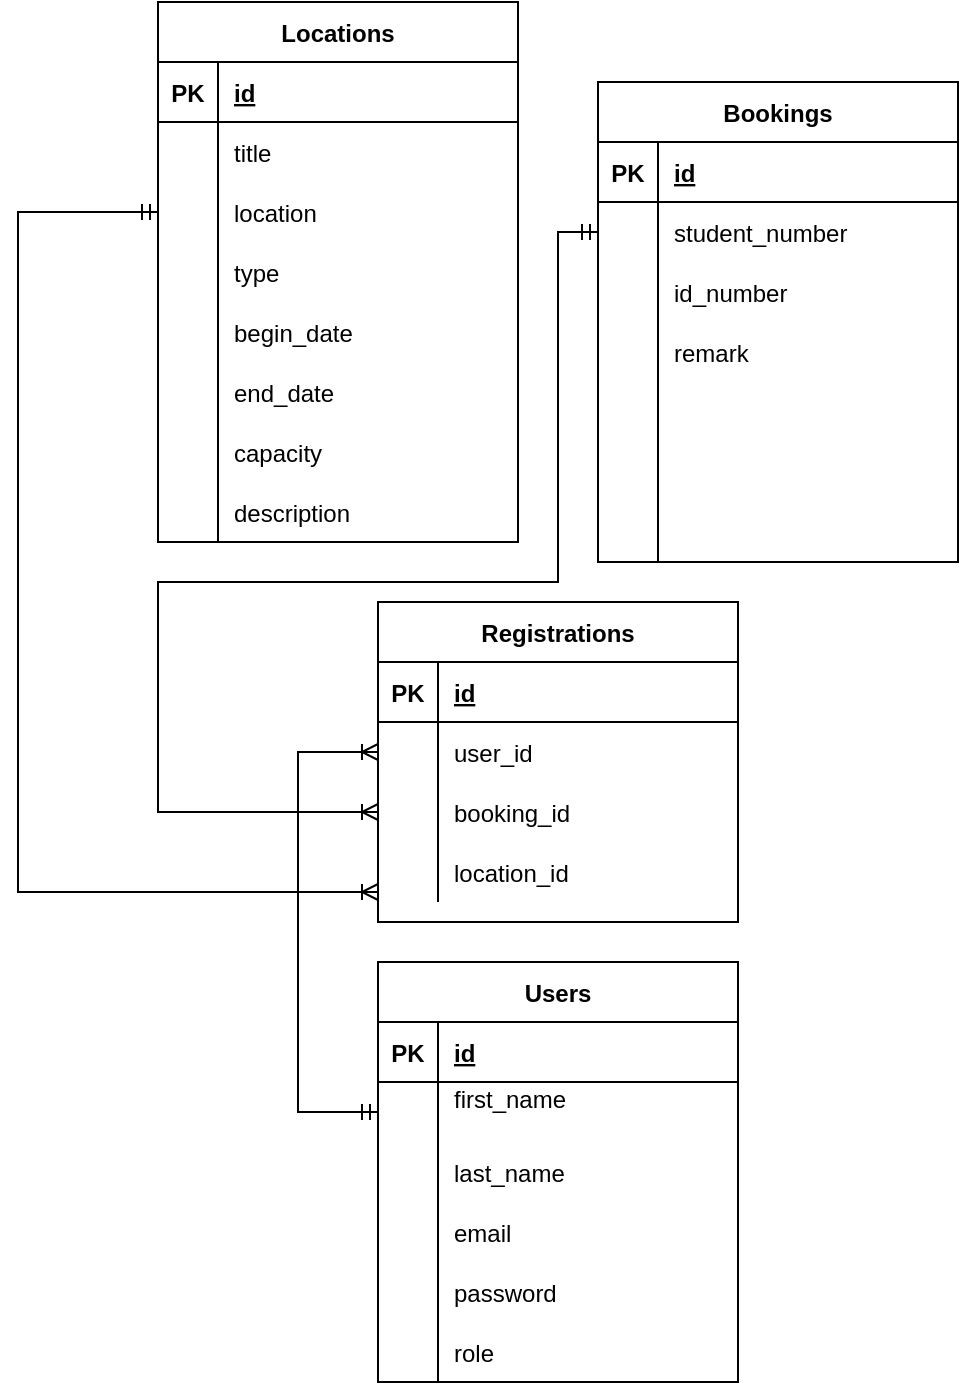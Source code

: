 <mxfile version="18.0.5" type="device"><diagram id="2ybj7rIigeJSyMYWJqAe" name="Page-1"><mxGraphModel dx="1413" dy="1885" grid="1" gridSize="10" guides="1" tooltips="1" connect="1" arrows="1" fold="1" page="1" pageScale="1" pageWidth="827" pageHeight="1169" math="0" shadow="0"><root><mxCell id="0"/><mxCell id="1" parent="0"/><mxCell id="LWJN3xgCvD_RHCFol_4G-46" value="Users" style="shape=table;startSize=30;container=1;collapsible=1;childLayout=tableLayout;fixedRows=1;rowLines=0;fontStyle=1;align=center;resizeLast=1;rounded=0;" vertex="1" parent="1"><mxGeometry x="330" y="460" width="180" height="210" as="geometry"/></mxCell><mxCell id="LWJN3xgCvD_RHCFol_4G-47" value="" style="shape=tableRow;horizontal=0;startSize=0;swimlaneHead=0;swimlaneBody=0;fillColor=none;collapsible=0;dropTarget=0;points=[[0,0.5],[1,0.5]];portConstraint=eastwest;top=0;left=0;right=0;bottom=1;rounded=0;" vertex="1" parent="LWJN3xgCvD_RHCFol_4G-46"><mxGeometry y="30" width="180" height="30" as="geometry"/></mxCell><mxCell id="LWJN3xgCvD_RHCFol_4G-48" value="PK" style="shape=partialRectangle;connectable=0;fillColor=none;top=0;left=0;bottom=0;right=0;fontStyle=1;overflow=hidden;rounded=0;" vertex="1" parent="LWJN3xgCvD_RHCFol_4G-47"><mxGeometry width="30" height="30" as="geometry"><mxRectangle width="30" height="30" as="alternateBounds"/></mxGeometry></mxCell><mxCell id="LWJN3xgCvD_RHCFol_4G-49" value="id" style="shape=partialRectangle;connectable=0;fillColor=none;top=0;left=0;bottom=0;right=0;align=left;spacingLeft=6;fontStyle=5;overflow=hidden;rounded=0;" vertex="1" parent="LWJN3xgCvD_RHCFol_4G-47"><mxGeometry x="30" width="150" height="30" as="geometry"><mxRectangle width="150" height="30" as="alternateBounds"/></mxGeometry></mxCell><mxCell id="LWJN3xgCvD_RHCFol_4G-50" value="" style="shape=tableRow;horizontal=0;startSize=0;swimlaneHead=0;swimlaneBody=0;fillColor=none;collapsible=0;dropTarget=0;points=[[0,0.5],[1,0.5]];portConstraint=eastwest;top=0;left=0;right=0;bottom=0;rounded=0;" vertex="1" parent="LWJN3xgCvD_RHCFol_4G-46"><mxGeometry y="60" width="180" height="30" as="geometry"/></mxCell><mxCell id="LWJN3xgCvD_RHCFol_4G-51" value="" style="shape=partialRectangle;connectable=0;fillColor=none;top=0;left=0;bottom=0;right=0;editable=1;overflow=hidden;rounded=0;" vertex="1" parent="LWJN3xgCvD_RHCFol_4G-50"><mxGeometry width="30" height="30" as="geometry"><mxRectangle width="30" height="30" as="alternateBounds"/></mxGeometry></mxCell><mxCell id="LWJN3xgCvD_RHCFol_4G-52" value="first_name&#10;" style="shape=partialRectangle;connectable=0;fillColor=none;top=0;left=0;bottom=0;right=0;align=left;spacingLeft=6;overflow=hidden;rounded=0;" vertex="1" parent="LWJN3xgCvD_RHCFol_4G-50"><mxGeometry x="30" width="150" height="30" as="geometry"><mxRectangle width="150" height="30" as="alternateBounds"/></mxGeometry></mxCell><mxCell id="LWJN3xgCvD_RHCFol_4G-53" value="" style="shape=tableRow;horizontal=0;startSize=0;swimlaneHead=0;swimlaneBody=0;fillColor=none;collapsible=0;dropTarget=0;points=[[0,0.5],[1,0.5]];portConstraint=eastwest;top=0;left=0;right=0;bottom=0;rounded=0;" vertex="1" parent="LWJN3xgCvD_RHCFol_4G-46"><mxGeometry y="90" width="180" height="30" as="geometry"/></mxCell><mxCell id="LWJN3xgCvD_RHCFol_4G-54" value="" style="shape=partialRectangle;connectable=0;fillColor=none;top=0;left=0;bottom=0;right=0;editable=1;overflow=hidden;rounded=0;" vertex="1" parent="LWJN3xgCvD_RHCFol_4G-53"><mxGeometry width="30" height="30" as="geometry"><mxRectangle width="30" height="30" as="alternateBounds"/></mxGeometry></mxCell><mxCell id="LWJN3xgCvD_RHCFol_4G-55" value="last_name" style="shape=partialRectangle;connectable=0;fillColor=none;top=0;left=0;bottom=0;right=0;align=left;spacingLeft=6;overflow=hidden;rounded=0;" vertex="1" parent="LWJN3xgCvD_RHCFol_4G-53"><mxGeometry x="30" width="150" height="30" as="geometry"><mxRectangle width="150" height="30" as="alternateBounds"/></mxGeometry></mxCell><mxCell id="LWJN3xgCvD_RHCFol_4G-56" value="" style="shape=tableRow;horizontal=0;startSize=0;swimlaneHead=0;swimlaneBody=0;fillColor=none;collapsible=0;dropTarget=0;points=[[0,0.5],[1,0.5]];portConstraint=eastwest;top=0;left=0;right=0;bottom=0;rounded=0;" vertex="1" parent="LWJN3xgCvD_RHCFol_4G-46"><mxGeometry y="120" width="180" height="30" as="geometry"/></mxCell><mxCell id="LWJN3xgCvD_RHCFol_4G-57" value="" style="shape=partialRectangle;connectable=0;fillColor=none;top=0;left=0;bottom=0;right=0;editable=1;overflow=hidden;rounded=0;" vertex="1" parent="LWJN3xgCvD_RHCFol_4G-56"><mxGeometry width="30" height="30" as="geometry"><mxRectangle width="30" height="30" as="alternateBounds"/></mxGeometry></mxCell><mxCell id="LWJN3xgCvD_RHCFol_4G-58" value="email" style="shape=partialRectangle;connectable=0;fillColor=none;top=0;left=0;bottom=0;right=0;align=left;spacingLeft=6;overflow=hidden;rounded=0;" vertex="1" parent="LWJN3xgCvD_RHCFol_4G-56"><mxGeometry x="30" width="150" height="30" as="geometry"><mxRectangle width="150" height="30" as="alternateBounds"/></mxGeometry></mxCell><mxCell id="LWJN3xgCvD_RHCFol_4G-64" value="" style="shape=tableRow;horizontal=0;startSize=0;swimlaneHead=0;swimlaneBody=0;fillColor=none;collapsible=0;dropTarget=0;points=[[0,0.5],[1,0.5]];portConstraint=eastwest;top=0;left=0;right=0;bottom=0;rounded=0;" vertex="1" parent="LWJN3xgCvD_RHCFol_4G-46"><mxGeometry y="150" width="180" height="30" as="geometry"/></mxCell><mxCell id="LWJN3xgCvD_RHCFol_4G-65" value="" style="shape=partialRectangle;connectable=0;fillColor=none;top=0;left=0;bottom=0;right=0;editable=1;overflow=hidden;rounded=0;" vertex="1" parent="LWJN3xgCvD_RHCFol_4G-64"><mxGeometry width="30" height="30" as="geometry"><mxRectangle width="30" height="30" as="alternateBounds"/></mxGeometry></mxCell><mxCell id="LWJN3xgCvD_RHCFol_4G-66" value="password" style="shape=partialRectangle;connectable=0;fillColor=none;top=0;left=0;bottom=0;right=0;align=left;spacingLeft=6;overflow=hidden;rounded=0;" vertex="1" parent="LWJN3xgCvD_RHCFol_4G-64"><mxGeometry x="30" width="150" height="30" as="geometry"><mxRectangle width="150" height="30" as="alternateBounds"/></mxGeometry></mxCell><mxCell id="LWJN3xgCvD_RHCFol_4G-67" value="" style="shape=tableRow;horizontal=0;startSize=0;swimlaneHead=0;swimlaneBody=0;fillColor=none;collapsible=0;dropTarget=0;points=[[0,0.5],[1,0.5]];portConstraint=eastwest;top=0;left=0;right=0;bottom=0;rounded=0;" vertex="1" parent="LWJN3xgCvD_RHCFol_4G-46"><mxGeometry y="180" width="180" height="30" as="geometry"/></mxCell><mxCell id="LWJN3xgCvD_RHCFol_4G-68" value="" style="shape=partialRectangle;connectable=0;fillColor=none;top=0;left=0;bottom=0;right=0;editable=1;overflow=hidden;rounded=0;" vertex="1" parent="LWJN3xgCvD_RHCFol_4G-67"><mxGeometry width="30" height="30" as="geometry"><mxRectangle width="30" height="30" as="alternateBounds"/></mxGeometry></mxCell><mxCell id="LWJN3xgCvD_RHCFol_4G-69" value="role" style="shape=partialRectangle;connectable=0;fillColor=none;top=0;left=0;bottom=0;right=0;align=left;spacingLeft=6;overflow=hidden;rounded=0;" vertex="1" parent="LWJN3xgCvD_RHCFol_4G-67"><mxGeometry x="30" width="150" height="30" as="geometry"><mxRectangle width="150" height="30" as="alternateBounds"/></mxGeometry></mxCell><mxCell id="LWJN3xgCvD_RHCFol_4G-70" value="Locations" style="shape=table;startSize=30;container=1;collapsible=1;childLayout=tableLayout;fixedRows=1;rowLines=0;fontStyle=1;align=center;resizeLast=1;rounded=0;" vertex="1" parent="1"><mxGeometry x="220" y="-20" width="180" height="270" as="geometry"/></mxCell><mxCell id="LWJN3xgCvD_RHCFol_4G-71" value="" style="shape=tableRow;horizontal=0;startSize=0;swimlaneHead=0;swimlaneBody=0;fillColor=none;collapsible=0;dropTarget=0;points=[[0,0.5],[1,0.5]];portConstraint=eastwest;top=0;left=0;right=0;bottom=1;rounded=0;" vertex="1" parent="LWJN3xgCvD_RHCFol_4G-70"><mxGeometry y="30" width="180" height="30" as="geometry"/></mxCell><mxCell id="LWJN3xgCvD_RHCFol_4G-72" value="PK" style="shape=partialRectangle;connectable=0;fillColor=none;top=0;left=0;bottom=0;right=0;fontStyle=1;overflow=hidden;rounded=0;" vertex="1" parent="LWJN3xgCvD_RHCFol_4G-71"><mxGeometry width="30" height="30" as="geometry"><mxRectangle width="30" height="30" as="alternateBounds"/></mxGeometry></mxCell><mxCell id="LWJN3xgCvD_RHCFol_4G-73" value="id" style="shape=partialRectangle;connectable=0;fillColor=none;top=0;left=0;bottom=0;right=0;align=left;spacingLeft=6;fontStyle=5;overflow=hidden;rounded=0;" vertex="1" parent="LWJN3xgCvD_RHCFol_4G-71"><mxGeometry x="30" width="150" height="30" as="geometry"><mxRectangle width="150" height="30" as="alternateBounds"/></mxGeometry></mxCell><mxCell id="LWJN3xgCvD_RHCFol_4G-74" value="" style="shape=tableRow;horizontal=0;startSize=0;swimlaneHead=0;swimlaneBody=0;fillColor=none;collapsible=0;dropTarget=0;points=[[0,0.5],[1,0.5]];portConstraint=eastwest;top=0;left=0;right=0;bottom=0;rounded=0;" vertex="1" parent="LWJN3xgCvD_RHCFol_4G-70"><mxGeometry y="60" width="180" height="30" as="geometry"/></mxCell><mxCell id="LWJN3xgCvD_RHCFol_4G-75" value="" style="shape=partialRectangle;connectable=0;fillColor=none;top=0;left=0;bottom=0;right=0;editable=1;overflow=hidden;rounded=0;" vertex="1" parent="LWJN3xgCvD_RHCFol_4G-74"><mxGeometry width="30" height="30" as="geometry"><mxRectangle width="30" height="30" as="alternateBounds"/></mxGeometry></mxCell><mxCell id="LWJN3xgCvD_RHCFol_4G-76" value="title" style="shape=partialRectangle;connectable=0;fillColor=none;top=0;left=0;bottom=0;right=0;align=left;spacingLeft=6;overflow=hidden;rounded=0;" vertex="1" parent="LWJN3xgCvD_RHCFol_4G-74"><mxGeometry x="30" width="150" height="30" as="geometry"><mxRectangle width="150" height="30" as="alternateBounds"/></mxGeometry></mxCell><mxCell id="LWJN3xgCvD_RHCFol_4G-77" value="" style="shape=tableRow;horizontal=0;startSize=0;swimlaneHead=0;swimlaneBody=0;fillColor=none;collapsible=0;dropTarget=0;points=[[0,0.5],[1,0.5]];portConstraint=eastwest;top=0;left=0;right=0;bottom=0;rounded=0;" vertex="1" parent="LWJN3xgCvD_RHCFol_4G-70"><mxGeometry y="90" width="180" height="30" as="geometry"/></mxCell><mxCell id="LWJN3xgCvD_RHCFol_4G-78" value="" style="shape=partialRectangle;connectable=0;fillColor=none;top=0;left=0;bottom=0;right=0;editable=1;overflow=hidden;rounded=0;" vertex="1" parent="LWJN3xgCvD_RHCFol_4G-77"><mxGeometry width="30" height="30" as="geometry"><mxRectangle width="30" height="30" as="alternateBounds"/></mxGeometry></mxCell><mxCell id="LWJN3xgCvD_RHCFol_4G-79" value="location" style="shape=partialRectangle;connectable=0;fillColor=none;top=0;left=0;bottom=0;right=0;align=left;spacingLeft=6;overflow=hidden;rounded=0;" vertex="1" parent="LWJN3xgCvD_RHCFol_4G-77"><mxGeometry x="30" width="150" height="30" as="geometry"><mxRectangle width="150" height="30" as="alternateBounds"/></mxGeometry></mxCell><mxCell id="LWJN3xgCvD_RHCFol_4G-80" value="" style="shape=tableRow;horizontal=0;startSize=0;swimlaneHead=0;swimlaneBody=0;fillColor=none;collapsible=0;dropTarget=0;points=[[0,0.5],[1,0.5]];portConstraint=eastwest;top=0;left=0;right=0;bottom=0;rounded=0;" vertex="1" parent="LWJN3xgCvD_RHCFol_4G-70"><mxGeometry y="120" width="180" height="30" as="geometry"/></mxCell><mxCell id="LWJN3xgCvD_RHCFol_4G-81" value="" style="shape=partialRectangle;connectable=0;fillColor=none;top=0;left=0;bottom=0;right=0;editable=1;overflow=hidden;rounded=0;" vertex="1" parent="LWJN3xgCvD_RHCFol_4G-80"><mxGeometry width="30" height="30" as="geometry"><mxRectangle width="30" height="30" as="alternateBounds"/></mxGeometry></mxCell><mxCell id="LWJN3xgCvD_RHCFol_4G-82" value="type" style="shape=partialRectangle;connectable=0;fillColor=none;top=0;left=0;bottom=0;right=0;align=left;spacingLeft=6;overflow=hidden;rounded=0;" vertex="1" parent="LWJN3xgCvD_RHCFol_4G-80"><mxGeometry x="30" width="150" height="30" as="geometry"><mxRectangle width="150" height="30" as="alternateBounds"/></mxGeometry></mxCell><mxCell id="LWJN3xgCvD_RHCFol_4G-83" value="" style="shape=tableRow;horizontal=0;startSize=0;swimlaneHead=0;swimlaneBody=0;fillColor=none;collapsible=0;dropTarget=0;points=[[0,0.5],[1,0.5]];portConstraint=eastwest;top=0;left=0;right=0;bottom=0;rounded=0;" vertex="1" parent="LWJN3xgCvD_RHCFol_4G-70"><mxGeometry y="150" width="180" height="30" as="geometry"/></mxCell><mxCell id="LWJN3xgCvD_RHCFol_4G-84" value="" style="shape=partialRectangle;connectable=0;fillColor=none;top=0;left=0;bottom=0;right=0;editable=1;overflow=hidden;rounded=0;" vertex="1" parent="LWJN3xgCvD_RHCFol_4G-83"><mxGeometry width="30" height="30" as="geometry"><mxRectangle width="30" height="30" as="alternateBounds"/></mxGeometry></mxCell><mxCell id="LWJN3xgCvD_RHCFol_4G-85" value="begin_date" style="shape=partialRectangle;connectable=0;fillColor=none;top=0;left=0;bottom=0;right=0;align=left;spacingLeft=6;overflow=hidden;rounded=0;" vertex="1" parent="LWJN3xgCvD_RHCFol_4G-83"><mxGeometry x="30" width="150" height="30" as="geometry"><mxRectangle width="150" height="30" as="alternateBounds"/></mxGeometry></mxCell><mxCell id="LWJN3xgCvD_RHCFol_4G-86" value="" style="shape=tableRow;horizontal=0;startSize=0;swimlaneHead=0;swimlaneBody=0;fillColor=none;collapsible=0;dropTarget=0;points=[[0,0.5],[1,0.5]];portConstraint=eastwest;top=0;left=0;right=0;bottom=0;rounded=0;" vertex="1" parent="LWJN3xgCvD_RHCFol_4G-70"><mxGeometry y="180" width="180" height="30" as="geometry"/></mxCell><mxCell id="LWJN3xgCvD_RHCFol_4G-87" value="" style="shape=partialRectangle;connectable=0;fillColor=none;top=0;left=0;bottom=0;right=0;editable=1;overflow=hidden;rounded=0;" vertex="1" parent="LWJN3xgCvD_RHCFol_4G-86"><mxGeometry width="30" height="30" as="geometry"><mxRectangle width="30" height="30" as="alternateBounds"/></mxGeometry></mxCell><mxCell id="LWJN3xgCvD_RHCFol_4G-88" value="end_date" style="shape=partialRectangle;connectable=0;fillColor=none;top=0;left=0;bottom=0;right=0;align=left;spacingLeft=6;overflow=hidden;rounded=0;" vertex="1" parent="LWJN3xgCvD_RHCFol_4G-86"><mxGeometry x="30" width="150" height="30" as="geometry"><mxRectangle width="150" height="30" as="alternateBounds"/></mxGeometry></mxCell><mxCell id="LWJN3xgCvD_RHCFol_4G-89" value="" style="shape=tableRow;horizontal=0;startSize=0;swimlaneHead=0;swimlaneBody=0;fillColor=none;collapsible=0;dropTarget=0;points=[[0,0.5],[1,0.5]];portConstraint=eastwest;top=0;left=0;right=0;bottom=0;rounded=0;" vertex="1" parent="LWJN3xgCvD_RHCFol_4G-70"><mxGeometry y="210" width="180" height="30" as="geometry"/></mxCell><mxCell id="LWJN3xgCvD_RHCFol_4G-90" value="" style="shape=partialRectangle;connectable=0;fillColor=none;top=0;left=0;bottom=0;right=0;editable=1;overflow=hidden;rounded=0;" vertex="1" parent="LWJN3xgCvD_RHCFol_4G-89"><mxGeometry width="30" height="30" as="geometry"><mxRectangle width="30" height="30" as="alternateBounds"/></mxGeometry></mxCell><mxCell id="LWJN3xgCvD_RHCFol_4G-91" value="capacity" style="shape=partialRectangle;connectable=0;fillColor=none;top=0;left=0;bottom=0;right=0;align=left;spacingLeft=6;overflow=hidden;rounded=0;" vertex="1" parent="LWJN3xgCvD_RHCFol_4G-89"><mxGeometry x="30" width="150" height="30" as="geometry"><mxRectangle width="150" height="30" as="alternateBounds"/></mxGeometry></mxCell><mxCell id="LWJN3xgCvD_RHCFol_4G-131" value="" style="shape=tableRow;horizontal=0;startSize=0;swimlaneHead=0;swimlaneBody=0;fillColor=none;collapsible=0;dropTarget=0;points=[[0,0.5],[1,0.5]];portConstraint=eastwest;top=0;left=0;right=0;bottom=0;rounded=0;" vertex="1" parent="LWJN3xgCvD_RHCFol_4G-70"><mxGeometry y="240" width="180" height="30" as="geometry"/></mxCell><mxCell id="LWJN3xgCvD_RHCFol_4G-132" value="" style="shape=partialRectangle;connectable=0;fillColor=none;top=0;left=0;bottom=0;right=0;editable=1;overflow=hidden;rounded=0;" vertex="1" parent="LWJN3xgCvD_RHCFol_4G-131"><mxGeometry width="30" height="30" as="geometry"><mxRectangle width="30" height="30" as="alternateBounds"/></mxGeometry></mxCell><mxCell id="LWJN3xgCvD_RHCFol_4G-133" value="description" style="shape=partialRectangle;connectable=0;fillColor=none;top=0;left=0;bottom=0;right=0;align=left;spacingLeft=6;overflow=hidden;rounded=0;" vertex="1" parent="LWJN3xgCvD_RHCFol_4G-131"><mxGeometry x="30" width="150" height="30" as="geometry"><mxRectangle width="150" height="30" as="alternateBounds"/></mxGeometry></mxCell><mxCell id="LWJN3xgCvD_RHCFol_4G-92" value="Bookings" style="shape=table;startSize=30;container=1;collapsible=1;childLayout=tableLayout;fixedRows=1;rowLines=0;fontStyle=1;align=center;resizeLast=1;rounded=0;" vertex="1" parent="1"><mxGeometry x="440" y="20" width="180" height="240" as="geometry"/></mxCell><mxCell id="LWJN3xgCvD_RHCFol_4G-93" value="" style="shape=tableRow;horizontal=0;startSize=0;swimlaneHead=0;swimlaneBody=0;fillColor=none;collapsible=0;dropTarget=0;points=[[0,0.5],[1,0.5]];portConstraint=eastwest;top=0;left=0;right=0;bottom=1;rounded=0;" vertex="1" parent="LWJN3xgCvD_RHCFol_4G-92"><mxGeometry y="30" width="180" height="30" as="geometry"/></mxCell><mxCell id="LWJN3xgCvD_RHCFol_4G-94" value="PK" style="shape=partialRectangle;connectable=0;fillColor=none;top=0;left=0;bottom=0;right=0;fontStyle=1;overflow=hidden;rounded=0;" vertex="1" parent="LWJN3xgCvD_RHCFol_4G-93"><mxGeometry width="30" height="30" as="geometry"><mxRectangle width="30" height="30" as="alternateBounds"/></mxGeometry></mxCell><mxCell id="LWJN3xgCvD_RHCFol_4G-95" value="id" style="shape=partialRectangle;connectable=0;fillColor=none;top=0;left=0;bottom=0;right=0;align=left;spacingLeft=6;fontStyle=5;overflow=hidden;rounded=0;" vertex="1" parent="LWJN3xgCvD_RHCFol_4G-93"><mxGeometry x="30" width="150" height="30" as="geometry"><mxRectangle width="150" height="30" as="alternateBounds"/></mxGeometry></mxCell><mxCell id="LWJN3xgCvD_RHCFol_4G-96" value="" style="shape=tableRow;horizontal=0;startSize=0;swimlaneHead=0;swimlaneBody=0;fillColor=none;collapsible=0;dropTarget=0;points=[[0,0.5],[1,0.5]];portConstraint=eastwest;top=0;left=0;right=0;bottom=0;rounded=0;" vertex="1" parent="LWJN3xgCvD_RHCFol_4G-92"><mxGeometry y="60" width="180" height="30" as="geometry"/></mxCell><mxCell id="LWJN3xgCvD_RHCFol_4G-97" value="" style="shape=partialRectangle;connectable=0;fillColor=none;top=0;left=0;bottom=0;right=0;editable=1;overflow=hidden;rounded=0;" vertex="1" parent="LWJN3xgCvD_RHCFol_4G-96"><mxGeometry width="30" height="30" as="geometry"><mxRectangle width="30" height="30" as="alternateBounds"/></mxGeometry></mxCell><mxCell id="LWJN3xgCvD_RHCFol_4G-98" value="student_number" style="shape=partialRectangle;connectable=0;fillColor=none;top=0;left=0;bottom=0;right=0;align=left;spacingLeft=6;overflow=hidden;rounded=0;" vertex="1" parent="LWJN3xgCvD_RHCFol_4G-96"><mxGeometry x="30" width="150" height="30" as="geometry"><mxRectangle width="150" height="30" as="alternateBounds"/></mxGeometry></mxCell><mxCell id="LWJN3xgCvD_RHCFol_4G-99" value="" style="shape=tableRow;horizontal=0;startSize=0;swimlaneHead=0;swimlaneBody=0;fillColor=none;collapsible=0;dropTarget=0;points=[[0,0.5],[1,0.5]];portConstraint=eastwest;top=0;left=0;right=0;bottom=0;rounded=0;" vertex="1" parent="LWJN3xgCvD_RHCFol_4G-92"><mxGeometry y="90" width="180" height="30" as="geometry"/></mxCell><mxCell id="LWJN3xgCvD_RHCFol_4G-100" value="" style="shape=partialRectangle;connectable=0;fillColor=none;top=0;left=0;bottom=0;right=0;editable=1;overflow=hidden;rounded=0;" vertex="1" parent="LWJN3xgCvD_RHCFol_4G-99"><mxGeometry width="30" height="30" as="geometry"><mxRectangle width="30" height="30" as="alternateBounds"/></mxGeometry></mxCell><mxCell id="LWJN3xgCvD_RHCFol_4G-101" value="id_number" style="shape=partialRectangle;connectable=0;fillColor=none;top=0;left=0;bottom=0;right=0;align=left;spacingLeft=6;overflow=hidden;rounded=0;" vertex="1" parent="LWJN3xgCvD_RHCFol_4G-99"><mxGeometry x="30" width="150" height="30" as="geometry"><mxRectangle width="150" height="30" as="alternateBounds"/></mxGeometry></mxCell><mxCell id="LWJN3xgCvD_RHCFol_4G-102" value="" style="shape=tableRow;horizontal=0;startSize=0;swimlaneHead=0;swimlaneBody=0;fillColor=none;collapsible=0;dropTarget=0;points=[[0,0.5],[1,0.5]];portConstraint=eastwest;top=0;left=0;right=0;bottom=0;rounded=0;" vertex="1" parent="LWJN3xgCvD_RHCFol_4G-92"><mxGeometry y="120" width="180" height="30" as="geometry"/></mxCell><mxCell id="LWJN3xgCvD_RHCFol_4G-103" value="" style="shape=partialRectangle;connectable=0;fillColor=none;top=0;left=0;bottom=0;right=0;editable=1;overflow=hidden;rounded=0;" vertex="1" parent="LWJN3xgCvD_RHCFol_4G-102"><mxGeometry width="30" height="30" as="geometry"><mxRectangle width="30" height="30" as="alternateBounds"/></mxGeometry></mxCell><mxCell id="LWJN3xgCvD_RHCFol_4G-104" value="remark" style="shape=partialRectangle;connectable=0;fillColor=none;top=0;left=0;bottom=0;right=0;align=left;spacingLeft=6;overflow=hidden;rounded=0;" vertex="1" parent="LWJN3xgCvD_RHCFol_4G-102"><mxGeometry x="30" width="150" height="30" as="geometry"><mxRectangle width="150" height="30" as="alternateBounds"/></mxGeometry></mxCell><mxCell id="LWJN3xgCvD_RHCFol_4G-105" value="" style="shape=tableRow;horizontal=0;startSize=0;swimlaneHead=0;swimlaneBody=0;fillColor=none;collapsible=0;dropTarget=0;points=[[0,0.5],[1,0.5]];portConstraint=eastwest;top=0;left=0;right=0;bottom=0;rounded=0;" vertex="1" parent="LWJN3xgCvD_RHCFol_4G-92"><mxGeometry y="150" width="180" height="30" as="geometry"/></mxCell><mxCell id="LWJN3xgCvD_RHCFol_4G-106" value="" style="shape=partialRectangle;connectable=0;fillColor=none;top=0;left=0;bottom=0;right=0;editable=1;overflow=hidden;rounded=0;" vertex="1" parent="LWJN3xgCvD_RHCFol_4G-105"><mxGeometry width="30" height="30" as="geometry"><mxRectangle width="30" height="30" as="alternateBounds"/></mxGeometry></mxCell><mxCell id="LWJN3xgCvD_RHCFol_4G-107" value="" style="shape=partialRectangle;connectable=0;fillColor=none;top=0;left=0;bottom=0;right=0;align=left;spacingLeft=6;overflow=hidden;rounded=0;" vertex="1" parent="LWJN3xgCvD_RHCFol_4G-105"><mxGeometry x="30" width="150" height="30" as="geometry"><mxRectangle width="150" height="30" as="alternateBounds"/></mxGeometry></mxCell><mxCell id="LWJN3xgCvD_RHCFol_4G-108" value="" style="shape=tableRow;horizontal=0;startSize=0;swimlaneHead=0;swimlaneBody=0;fillColor=none;collapsible=0;dropTarget=0;points=[[0,0.5],[1,0.5]];portConstraint=eastwest;top=0;left=0;right=0;bottom=0;rounded=0;" vertex="1" parent="LWJN3xgCvD_RHCFol_4G-92"><mxGeometry y="180" width="180" height="30" as="geometry"/></mxCell><mxCell id="LWJN3xgCvD_RHCFol_4G-109" value="" style="shape=partialRectangle;connectable=0;fillColor=none;top=0;left=0;bottom=0;right=0;editable=1;overflow=hidden;rounded=0;" vertex="1" parent="LWJN3xgCvD_RHCFol_4G-108"><mxGeometry width="30" height="30" as="geometry"><mxRectangle width="30" height="30" as="alternateBounds"/></mxGeometry></mxCell><mxCell id="LWJN3xgCvD_RHCFol_4G-110" value="" style="shape=partialRectangle;connectable=0;fillColor=none;top=0;left=0;bottom=0;right=0;align=left;spacingLeft=6;overflow=hidden;rounded=0;" vertex="1" parent="LWJN3xgCvD_RHCFol_4G-108"><mxGeometry x="30" width="150" height="30" as="geometry"><mxRectangle width="150" height="30" as="alternateBounds"/></mxGeometry></mxCell><mxCell id="LWJN3xgCvD_RHCFol_4G-111" value="" style="shape=tableRow;horizontal=0;startSize=0;swimlaneHead=0;swimlaneBody=0;fillColor=none;collapsible=0;dropTarget=0;points=[[0,0.5],[1,0.5]];portConstraint=eastwest;top=0;left=0;right=0;bottom=0;rounded=0;" vertex="1" parent="LWJN3xgCvD_RHCFol_4G-92"><mxGeometry y="210" width="180" height="30" as="geometry"/></mxCell><mxCell id="LWJN3xgCvD_RHCFol_4G-112" value="" style="shape=partialRectangle;connectable=0;fillColor=none;top=0;left=0;bottom=0;right=0;editable=1;overflow=hidden;rounded=0;" vertex="1" parent="LWJN3xgCvD_RHCFol_4G-111"><mxGeometry width="30" height="30" as="geometry"><mxRectangle width="30" height="30" as="alternateBounds"/></mxGeometry></mxCell><mxCell id="LWJN3xgCvD_RHCFol_4G-113" value="" style="shape=partialRectangle;connectable=0;fillColor=none;top=0;left=0;bottom=0;right=0;align=left;spacingLeft=6;overflow=hidden;rounded=0;" vertex="1" parent="LWJN3xgCvD_RHCFol_4G-111"><mxGeometry x="30" width="150" height="30" as="geometry"><mxRectangle width="150" height="30" as="alternateBounds"/></mxGeometry></mxCell><mxCell id="LWJN3xgCvD_RHCFol_4G-114" value="Registrations" style="shape=table;startSize=30;container=1;collapsible=1;childLayout=tableLayout;fixedRows=1;rowLines=0;fontStyle=1;align=center;resizeLast=1;rounded=0;" vertex="1" parent="1"><mxGeometry x="330" y="280" width="180" height="160" as="geometry"/></mxCell><mxCell id="LWJN3xgCvD_RHCFol_4G-115" value="" style="shape=tableRow;horizontal=0;startSize=0;swimlaneHead=0;swimlaneBody=0;fillColor=none;collapsible=0;dropTarget=0;points=[[0,0.5],[1,0.5]];portConstraint=eastwest;top=0;left=0;right=0;bottom=1;rounded=0;" vertex="1" parent="LWJN3xgCvD_RHCFol_4G-114"><mxGeometry y="30" width="180" height="30" as="geometry"/></mxCell><mxCell id="LWJN3xgCvD_RHCFol_4G-116" value="PK" style="shape=partialRectangle;connectable=0;fillColor=none;top=0;left=0;bottom=0;right=0;fontStyle=1;overflow=hidden;rounded=0;" vertex="1" parent="LWJN3xgCvD_RHCFol_4G-115"><mxGeometry width="30" height="30" as="geometry"><mxRectangle width="30" height="30" as="alternateBounds"/></mxGeometry></mxCell><mxCell id="LWJN3xgCvD_RHCFol_4G-117" value="id" style="shape=partialRectangle;connectable=0;fillColor=none;top=0;left=0;bottom=0;right=0;align=left;spacingLeft=6;fontStyle=5;overflow=hidden;rounded=0;" vertex="1" parent="LWJN3xgCvD_RHCFol_4G-115"><mxGeometry x="30" width="150" height="30" as="geometry"><mxRectangle width="150" height="30" as="alternateBounds"/></mxGeometry></mxCell><mxCell id="LWJN3xgCvD_RHCFol_4G-118" value="" style="shape=tableRow;horizontal=0;startSize=0;swimlaneHead=0;swimlaneBody=0;fillColor=none;collapsible=0;dropTarget=0;points=[[0,0.5],[1,0.5]];portConstraint=eastwest;top=0;left=0;right=0;bottom=0;rounded=0;" vertex="1" parent="LWJN3xgCvD_RHCFol_4G-114"><mxGeometry y="60" width="180" height="30" as="geometry"/></mxCell><mxCell id="LWJN3xgCvD_RHCFol_4G-119" value="" style="shape=partialRectangle;connectable=0;fillColor=none;top=0;left=0;bottom=0;right=0;editable=1;overflow=hidden;rounded=0;" vertex="1" parent="LWJN3xgCvD_RHCFol_4G-118"><mxGeometry width="30" height="30" as="geometry"><mxRectangle width="30" height="30" as="alternateBounds"/></mxGeometry></mxCell><mxCell id="LWJN3xgCvD_RHCFol_4G-120" value="user_id" style="shape=partialRectangle;connectable=0;fillColor=none;top=0;left=0;bottom=0;right=0;align=left;spacingLeft=6;overflow=hidden;rounded=0;" vertex="1" parent="LWJN3xgCvD_RHCFol_4G-118"><mxGeometry x="30" width="150" height="30" as="geometry"><mxRectangle width="150" height="30" as="alternateBounds"/></mxGeometry></mxCell><mxCell id="LWJN3xgCvD_RHCFol_4G-121" value="" style="shape=tableRow;horizontal=0;startSize=0;swimlaneHead=0;swimlaneBody=0;fillColor=none;collapsible=0;dropTarget=0;points=[[0,0.5],[1,0.5]];portConstraint=eastwest;top=0;left=0;right=0;bottom=0;rounded=0;" vertex="1" parent="LWJN3xgCvD_RHCFol_4G-114"><mxGeometry y="90" width="180" height="30" as="geometry"/></mxCell><mxCell id="LWJN3xgCvD_RHCFol_4G-122" value="" style="shape=partialRectangle;connectable=0;fillColor=none;top=0;left=0;bottom=0;right=0;editable=1;overflow=hidden;rounded=0;" vertex="1" parent="LWJN3xgCvD_RHCFol_4G-121"><mxGeometry width="30" height="30" as="geometry"><mxRectangle width="30" height="30" as="alternateBounds"/></mxGeometry></mxCell><mxCell id="LWJN3xgCvD_RHCFol_4G-123" value="booking_id" style="shape=partialRectangle;connectable=0;fillColor=none;top=0;left=0;bottom=0;right=0;align=left;spacingLeft=6;overflow=hidden;rounded=0;" vertex="1" parent="LWJN3xgCvD_RHCFol_4G-121"><mxGeometry x="30" width="150" height="30" as="geometry"><mxRectangle width="150" height="30" as="alternateBounds"/></mxGeometry></mxCell><mxCell id="LWJN3xgCvD_RHCFol_4G-124" value="" style="shape=tableRow;horizontal=0;startSize=0;swimlaneHead=0;swimlaneBody=0;fillColor=none;collapsible=0;dropTarget=0;points=[[0,0.5],[1,0.5]];portConstraint=eastwest;top=0;left=0;right=0;bottom=0;rounded=0;" vertex="1" parent="LWJN3xgCvD_RHCFol_4G-114"><mxGeometry y="120" width="180" height="30" as="geometry"/></mxCell><mxCell id="LWJN3xgCvD_RHCFol_4G-125" value="" style="shape=partialRectangle;connectable=0;fillColor=none;top=0;left=0;bottom=0;right=0;editable=1;overflow=hidden;rounded=0;" vertex="1" parent="LWJN3xgCvD_RHCFol_4G-124"><mxGeometry width="30" height="30" as="geometry"><mxRectangle width="30" height="30" as="alternateBounds"/></mxGeometry></mxCell><mxCell id="LWJN3xgCvD_RHCFol_4G-126" value="location_id" style="shape=partialRectangle;connectable=0;fillColor=none;top=0;left=0;bottom=0;right=0;align=left;spacingLeft=6;overflow=hidden;rounded=0;" vertex="1" parent="LWJN3xgCvD_RHCFol_4G-124"><mxGeometry x="30" width="150" height="30" as="geometry"><mxRectangle width="150" height="30" as="alternateBounds"/></mxGeometry></mxCell><mxCell id="LWJN3xgCvD_RHCFol_4G-127" style="edgeStyle=orthogonalEdgeStyle;rounded=0;orthogonalLoop=1;jettySize=auto;html=1;exitX=0;exitY=0.5;exitDx=0;exitDy=0;entryX=0;entryY=0.5;entryDx=0;entryDy=0;endArrow=ERoneToMany;endFill=0;startArrow=ERmandOne;startFill=0;" edge="1" parent="1" source="LWJN3xgCvD_RHCFol_4G-50" target="LWJN3xgCvD_RHCFol_4G-118"><mxGeometry relative="1" as="geometry"><Array as="points"><mxPoint x="290" y="535"/><mxPoint x="290" y="355"/></Array></mxGeometry></mxCell><mxCell id="LWJN3xgCvD_RHCFol_4G-128" style="edgeStyle=orthogonalEdgeStyle;rounded=0;orthogonalLoop=1;jettySize=auto;html=1;exitX=0;exitY=0.5;exitDx=0;exitDy=0;entryX=0;entryY=0.5;entryDx=0;entryDy=0;endArrow=ERoneToMany;endFill=0;startArrow=ERmandOne;startFill=0;" edge="1" parent="1" source="LWJN3xgCvD_RHCFol_4G-96" target="LWJN3xgCvD_RHCFol_4G-121"><mxGeometry relative="1" as="geometry"><Array as="points"><mxPoint x="420" y="95"/><mxPoint x="420" y="270"/><mxPoint x="220" y="270"/><mxPoint x="220" y="385"/></Array></mxGeometry></mxCell><mxCell id="LWJN3xgCvD_RHCFol_4G-129" style="edgeStyle=orthogonalEdgeStyle;rounded=0;orthogonalLoop=1;jettySize=auto;html=1;exitX=0;exitY=0.5;exitDx=0;exitDy=0;endArrow=ERoneToMany;endFill=0;startArrow=ERmandOne;startFill=0;" edge="1" parent="1" source="LWJN3xgCvD_RHCFol_4G-77" target="LWJN3xgCvD_RHCFol_4G-124"><mxGeometry relative="1" as="geometry"><Array as="points"><mxPoint x="150" y="85"/><mxPoint x="150" y="425"/></Array></mxGeometry></mxCell></root></mxGraphModel></diagram></mxfile>